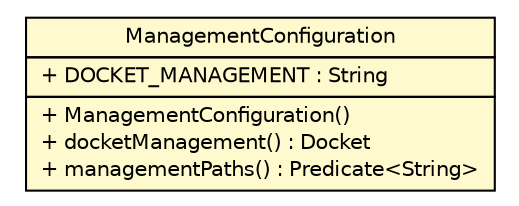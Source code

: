 #!/usr/local/bin/dot
#
# Class diagram 
# Generated by UMLGraph version R5_6-24-gf6e263 (http://www.umlgraph.org/)
#

digraph G {
	edge [fontname="Helvetica",fontsize=10,labelfontname="Helvetica",labelfontsize=10];
	node [fontname="Helvetica",fontsize=10,shape=plaintext];
	nodesep=0.25;
	ranksep=0.5;
	// cn.home1.oss.lib.swagger.starter.ManagementConfiguration
	c83 [label=<<table title="cn.home1.oss.lib.swagger.starter.ManagementConfiguration" border="0" cellborder="1" cellspacing="0" cellpadding="2" port="p" bgcolor="lemonChiffon" href="./ManagementConfiguration.html">
		<tr><td><table border="0" cellspacing="0" cellpadding="1">
<tr><td align="center" balign="center"> ManagementConfiguration </td></tr>
		</table></td></tr>
		<tr><td><table border="0" cellspacing="0" cellpadding="1">
<tr><td align="left" balign="left"> + DOCKET_MANAGEMENT : String </td></tr>
		</table></td></tr>
		<tr><td><table border="0" cellspacing="0" cellpadding="1">
<tr><td align="left" balign="left"> + ManagementConfiguration() </td></tr>
<tr><td align="left" balign="left"> + docketManagement() : Docket </td></tr>
<tr><td align="left" balign="left"> + managementPaths() : Predicate&lt;String&gt; </td></tr>
		</table></td></tr>
		</table>>, URL="./ManagementConfiguration.html", fontname="Helvetica", fontcolor="black", fontsize=10.0];
}


